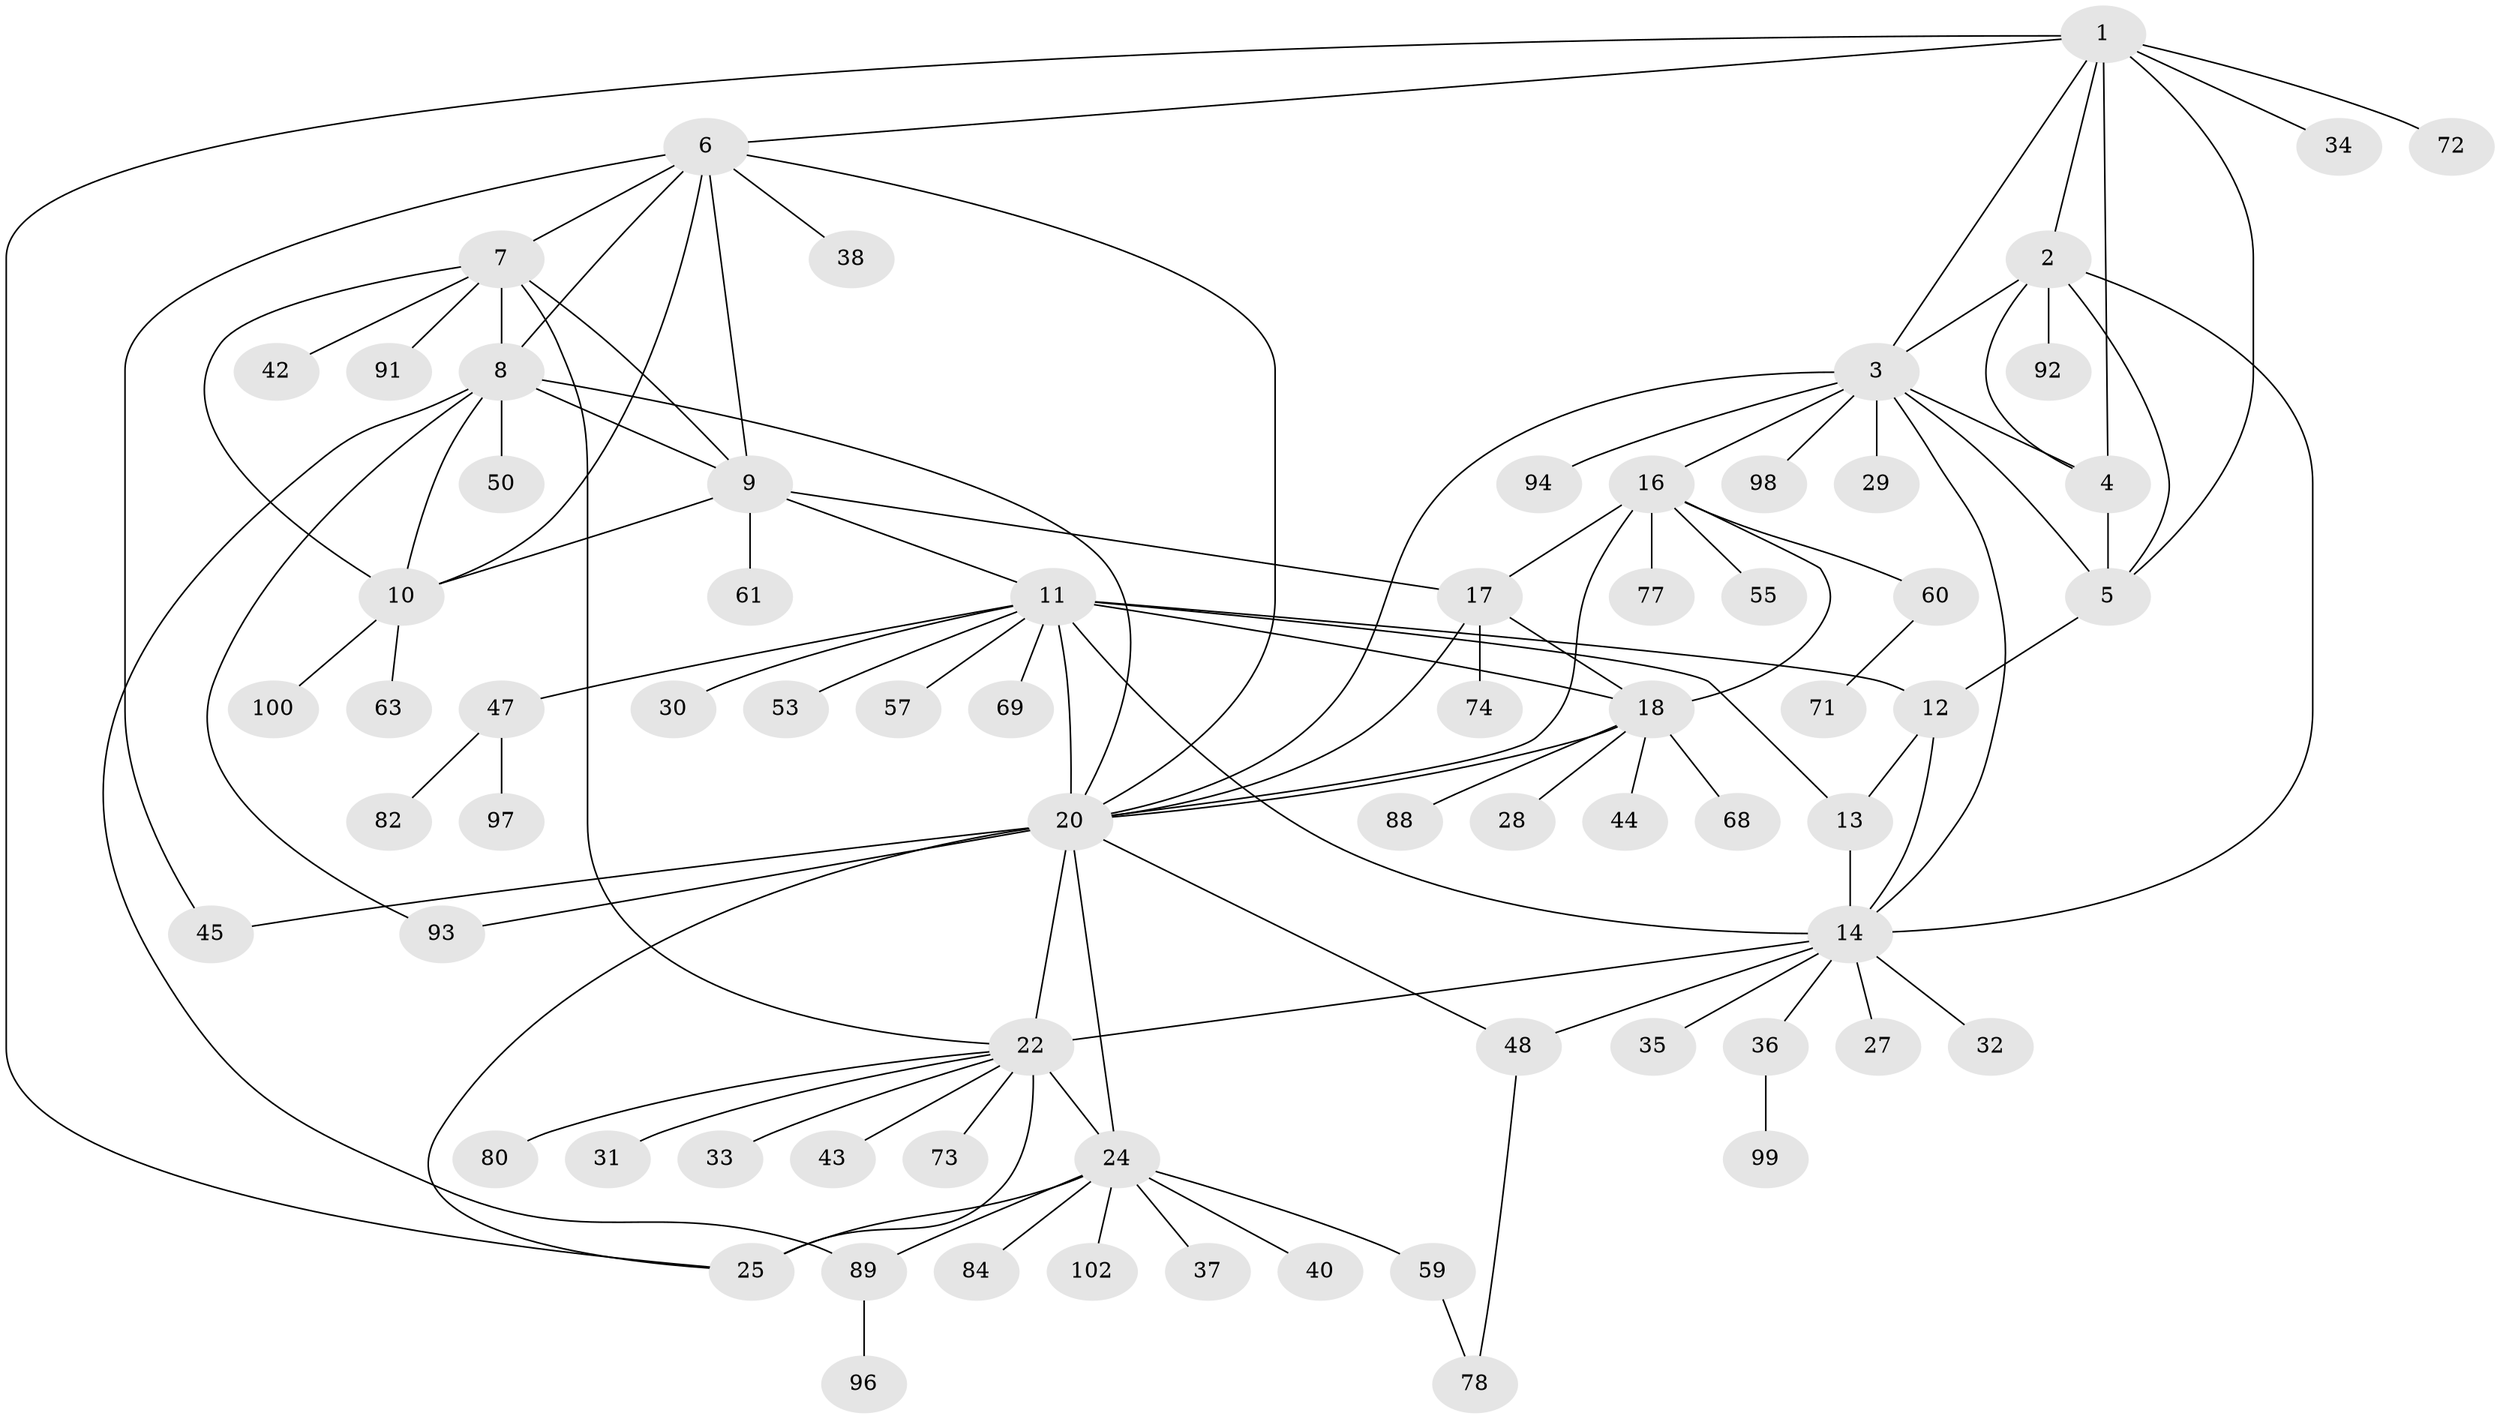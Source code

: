 // original degree distribution, {9: 0.019417475728155338, 6: 0.04854368932038835, 10: 0.019417475728155338, 4: 0.038834951456310676, 8: 0.02912621359223301, 7: 0.02912621359223301, 12: 0.009708737864077669, 5: 0.02912621359223301, 11: 0.02912621359223301, 1: 0.5048543689320388, 2: 0.17475728155339806, 3: 0.06796116504854369}
// Generated by graph-tools (version 1.1) at 2025/42/03/06/25 10:42:13]
// undirected, 71 vertices, 108 edges
graph export_dot {
graph [start="1"]
  node [color=gray90,style=filled];
  1 [super="+39"];
  2 [super="+56"];
  3 [super="+70"];
  4;
  5 [super="+85"];
  6 [super="+101"];
  7 [super="+51"];
  8 [super="+79"];
  9;
  10 [super="+65"];
  11 [super="+54"];
  12 [super="+26"];
  13;
  14 [super="+15"];
  16 [super="+46"];
  17 [super="+19"];
  18 [super="+64"];
  20 [super="+21"];
  22 [super="+23"];
  24 [super="+52"];
  25 [super="+41"];
  27;
  28;
  29;
  30 [super="+49"];
  31 [super="+87"];
  32;
  33;
  34;
  35;
  36 [super="+62"];
  37;
  38 [super="+58"];
  40;
  42;
  43;
  44;
  45;
  47;
  48;
  50 [super="+103"];
  53;
  55;
  57 [super="+86"];
  59 [super="+67"];
  60 [super="+76"];
  61 [super="+75"];
  63 [super="+66"];
  68 [super="+95"];
  69;
  71;
  72;
  73;
  74 [super="+83"];
  77;
  78 [super="+81"];
  80;
  82;
  84;
  88 [super="+90"];
  89;
  91;
  92;
  93;
  94;
  96;
  97;
  98;
  99;
  100;
  102;
  1 -- 2;
  1 -- 3;
  1 -- 4;
  1 -- 5;
  1 -- 6;
  1 -- 34;
  1 -- 72;
  1 -- 25;
  2 -- 3;
  2 -- 4;
  2 -- 5;
  2 -- 92;
  2 -- 14;
  3 -- 4;
  3 -- 5;
  3 -- 16;
  3 -- 29;
  3 -- 94;
  3 -- 98;
  3 -- 20;
  3 -- 14;
  4 -- 5;
  5 -- 12;
  6 -- 7;
  6 -- 8;
  6 -- 9;
  6 -- 10;
  6 -- 38;
  6 -- 45;
  6 -- 20;
  7 -- 8;
  7 -- 9;
  7 -- 10;
  7 -- 22;
  7 -- 42;
  7 -- 91;
  8 -- 9;
  8 -- 10;
  8 -- 50;
  8 -- 89;
  8 -- 93;
  8 -- 20;
  9 -- 10;
  9 -- 11;
  9 -- 61;
  9 -- 17;
  10 -- 63;
  10 -- 100;
  11 -- 12;
  11 -- 13;
  11 -- 14 [weight=2];
  11 -- 18;
  11 -- 30;
  11 -- 47;
  11 -- 53;
  11 -- 57;
  11 -- 69;
  11 -- 20;
  12 -- 13;
  12 -- 14 [weight=2];
  13 -- 14 [weight=2];
  14 -- 22;
  14 -- 27;
  14 -- 32;
  14 -- 35;
  14 -- 36;
  14 -- 48;
  16 -- 17 [weight=2];
  16 -- 18;
  16 -- 20;
  16 -- 55;
  16 -- 60;
  16 -- 77;
  17 -- 18 [weight=2];
  17 -- 20 [weight=2];
  17 -- 74;
  18 -- 20;
  18 -- 28;
  18 -- 44;
  18 -- 68;
  18 -- 88;
  20 -- 45;
  20 -- 48;
  20 -- 22 [weight=2];
  20 -- 24;
  20 -- 25;
  20 -- 93;
  22 -- 24 [weight=2];
  22 -- 25 [weight=2];
  22 -- 31;
  22 -- 33;
  22 -- 43;
  22 -- 73;
  22 -- 80;
  24 -- 25;
  24 -- 37;
  24 -- 40;
  24 -- 59;
  24 -- 84;
  24 -- 89;
  24 -- 102;
  36 -- 99;
  47 -- 82;
  47 -- 97;
  48 -- 78;
  59 -- 78;
  60 -- 71;
  89 -- 96;
}
